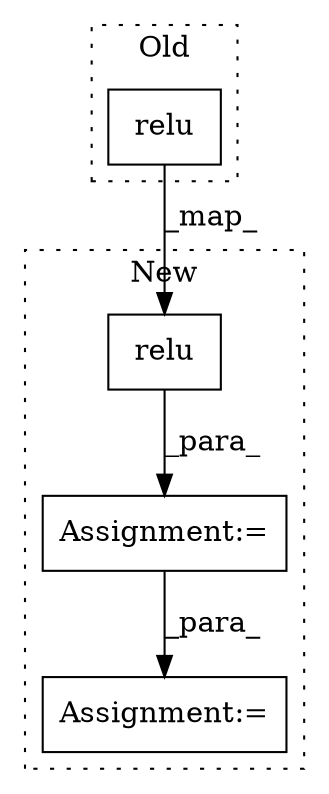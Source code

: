 digraph G {
subgraph cluster0 {
1 [label="relu" a="32" s="3828,3844" l="5,1" shape="box"];
label = "Old";
style="dotted";
}
subgraph cluster1 {
2 [label="relu" a="32" s="3787,3803" l="5,1" shape="box"];
3 [label="Assignment:=" a="7" s="3993" l="2" shape="box"];
4 [label="Assignment:=" a="7" s="3846" l="1" shape="box"];
label = "New";
style="dotted";
}
1 -> 2 [label="_map_"];
2 -> 4 [label="_para_"];
4 -> 3 [label="_para_"];
}